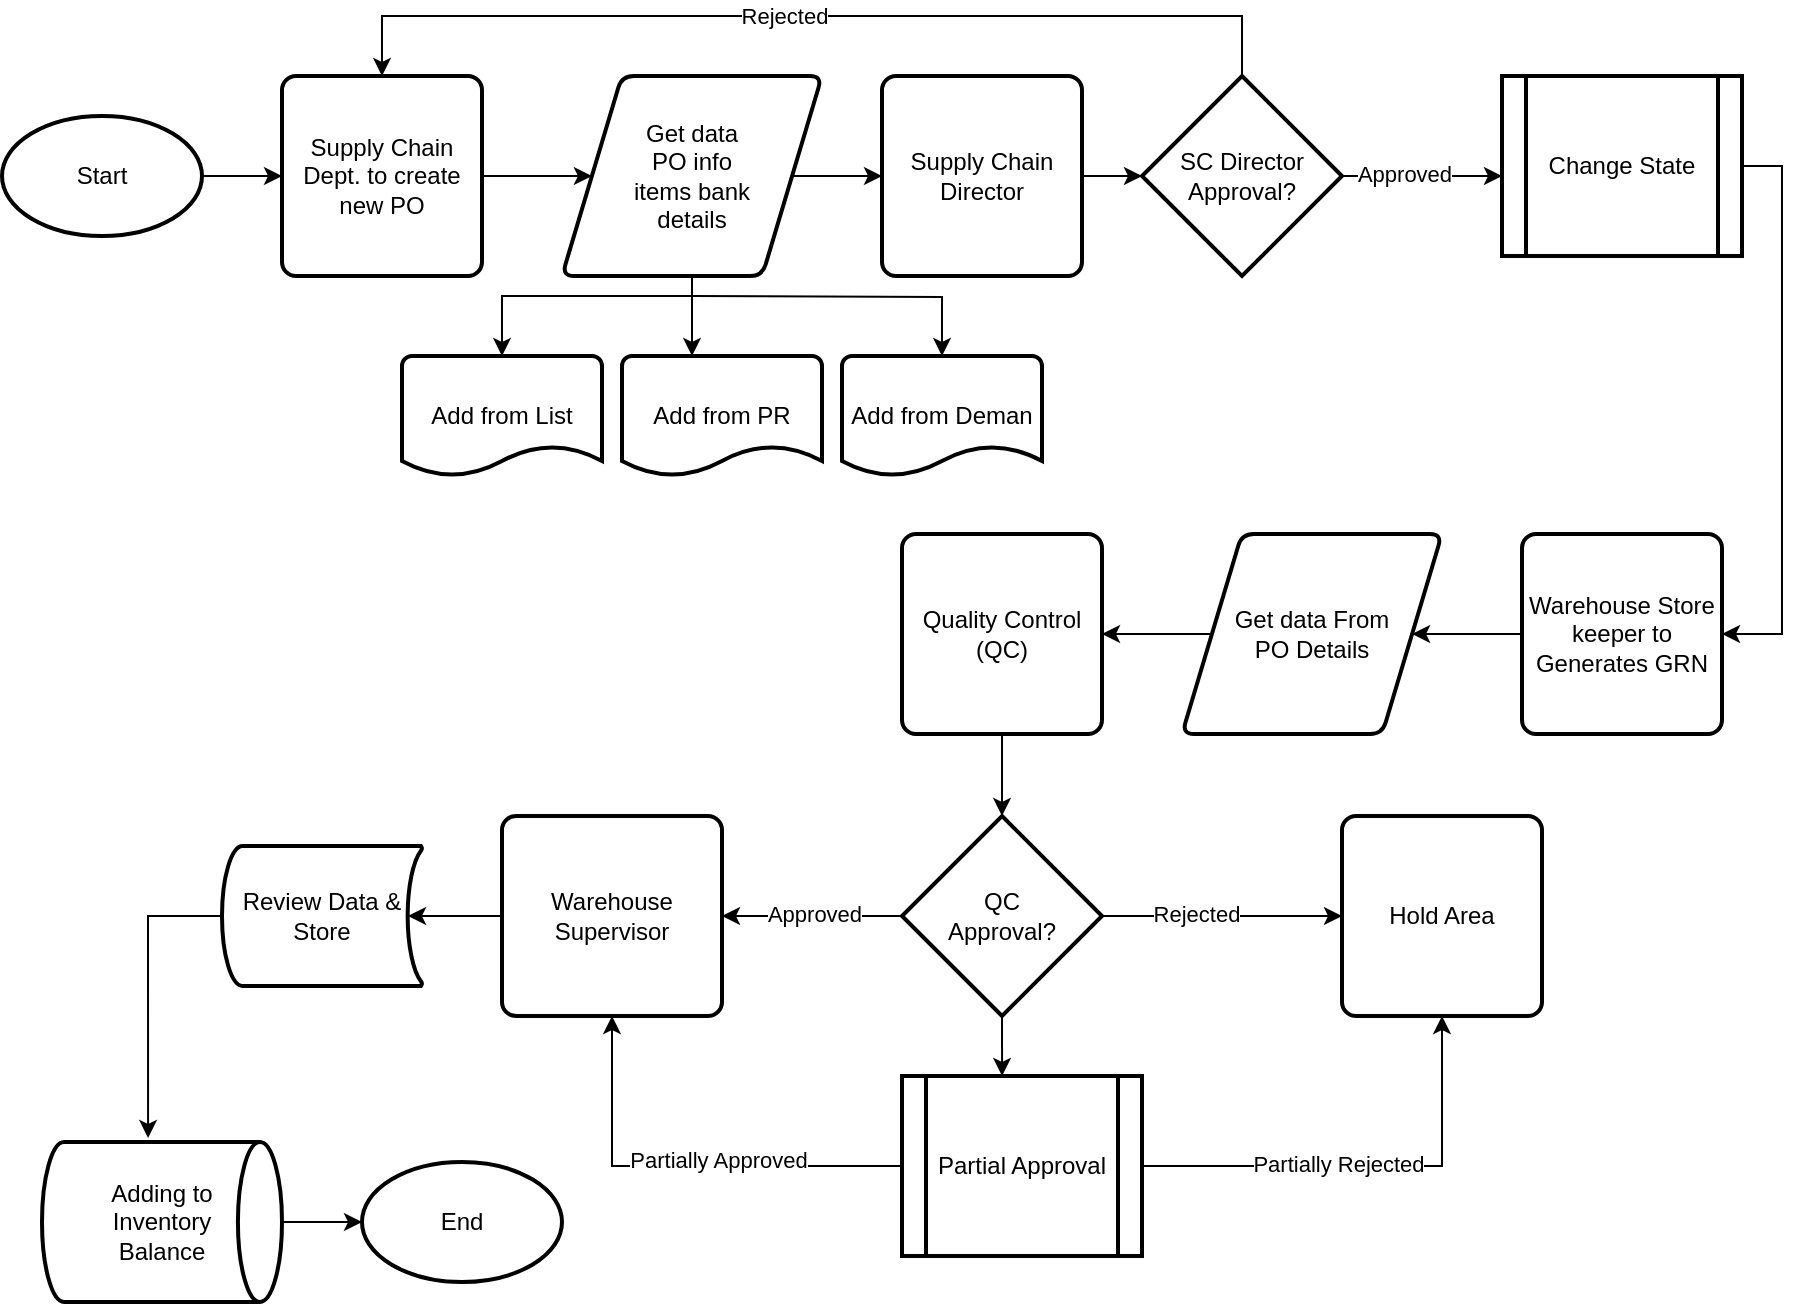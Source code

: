 <mxfile version="16.5.4" type="github">
  <diagram id="Sl7DvPXyF0ELnMigt8Z0" name="Page-1">
    <mxGraphModel dx="1422" dy="772" grid="1" gridSize="10" guides="1" tooltips="1" connect="1" arrows="1" fold="1" page="1" pageScale="1" pageWidth="850" pageHeight="1100" math="0" shadow="0">
      <root>
        <mxCell id="0" />
        <mxCell id="1" parent="0" />
        <mxCell id="mZ1JnfvrI32sSIvTxbj3-1" value="" style="edgeStyle=orthogonalEdgeStyle;rounded=0;orthogonalLoop=1;jettySize=auto;html=1;entryX=0;entryY=0.5;entryDx=0;entryDy=0;" parent="1" source="mZ1JnfvrI32sSIvTxbj3-2" target="mZ1JnfvrI32sSIvTxbj3-4" edge="1">
          <mxGeometry relative="1" as="geometry">
            <mxPoint x="540" y="400" as="targetPoint" />
          </mxGeometry>
        </mxCell>
        <mxCell id="mZ1JnfvrI32sSIvTxbj3-2" value="Start" style="strokeWidth=2;html=1;shape=mxgraph.flowchart.start_1;whiteSpace=wrap;" parent="1" vertex="1">
          <mxGeometry x="20" y="90" width="100" height="60" as="geometry" />
        </mxCell>
        <mxCell id="mZ1JnfvrI32sSIvTxbj3-3" style="edgeStyle=orthogonalEdgeStyle;rounded=0;orthogonalLoop=1;jettySize=auto;html=1;entryX=0;entryY=0.5;entryDx=0;entryDy=0;" parent="1" source="mZ1JnfvrI32sSIvTxbj3-4" target="mZ1JnfvrI32sSIvTxbj3-9" edge="1">
          <mxGeometry relative="1" as="geometry" />
        </mxCell>
        <mxCell id="mZ1JnfvrI32sSIvTxbj3-4" value="Supply Chain Dept. to create new PO" style="rounded=1;whiteSpace=wrap;html=1;absoluteArcSize=1;arcSize=14;strokeWidth=2;" parent="1" vertex="1">
          <mxGeometry x="160" y="70" width="100" height="100" as="geometry" />
        </mxCell>
        <mxCell id="mZ1JnfvrI32sSIvTxbj3-5" style="edgeStyle=orthogonalEdgeStyle;rounded=0;orthogonalLoop=1;jettySize=auto;html=1;entryX=0.35;entryY=0;entryDx=0;entryDy=0;entryPerimeter=0;" parent="1" source="mZ1JnfvrI32sSIvTxbj3-9" target="mZ1JnfvrI32sSIvTxbj3-11" edge="1">
          <mxGeometry relative="1" as="geometry" />
        </mxCell>
        <mxCell id="mZ1JnfvrI32sSIvTxbj3-6" style="edgeStyle=orthogonalEdgeStyle;rounded=0;orthogonalLoop=1;jettySize=auto;html=1;entryX=0.5;entryY=0;entryDx=0;entryDy=0;entryPerimeter=0;" parent="1" target="mZ1JnfvrI32sSIvTxbj3-10" edge="1">
          <mxGeometry relative="1" as="geometry">
            <mxPoint x="365" y="180" as="sourcePoint" />
          </mxGeometry>
        </mxCell>
        <mxCell id="mZ1JnfvrI32sSIvTxbj3-7" style="edgeStyle=orthogonalEdgeStyle;rounded=0;orthogonalLoop=1;jettySize=auto;html=1;exitX=0.5;exitY=1;exitDx=0;exitDy=0;entryX=0.5;entryY=0;entryDx=0;entryDy=0;entryPerimeter=0;" parent="1" source="mZ1JnfvrI32sSIvTxbj3-9" target="mZ1JnfvrI32sSIvTxbj3-12" edge="1">
          <mxGeometry relative="1" as="geometry">
            <Array as="points">
              <mxPoint x="365" y="180" />
              <mxPoint x="270" y="180" />
            </Array>
          </mxGeometry>
        </mxCell>
        <mxCell id="mZ1JnfvrI32sSIvTxbj3-8" style="edgeStyle=orthogonalEdgeStyle;rounded=0;orthogonalLoop=1;jettySize=auto;html=1;exitX=1;exitY=0.5;exitDx=0;exitDy=0;entryX=0;entryY=0.5;entryDx=0;entryDy=0;" parent="1" source="mZ1JnfvrI32sSIvTxbj3-9" target="mZ1JnfvrI32sSIvTxbj3-14" edge="1">
          <mxGeometry relative="1" as="geometry" />
        </mxCell>
        <mxCell id="mZ1JnfvrI32sSIvTxbj3-9" value="Get data&lt;br&gt;PO info &lt;br&gt;items bank&lt;br&gt;details" style="shape=parallelogram;html=1;strokeWidth=2;perimeter=parallelogramPerimeter;whiteSpace=wrap;rounded=1;arcSize=12;size=0.23;" parent="1" vertex="1">
          <mxGeometry x="300" y="70" width="130" height="100" as="geometry" />
        </mxCell>
        <mxCell id="mZ1JnfvrI32sSIvTxbj3-10" value="Add from Deman" style="strokeWidth=2;html=1;shape=mxgraph.flowchart.document2;whiteSpace=wrap;size=0.25;" parent="1" vertex="1">
          <mxGeometry x="440" y="210" width="100" height="60" as="geometry" />
        </mxCell>
        <mxCell id="mZ1JnfvrI32sSIvTxbj3-11" value="Add from PR" style="strokeWidth=2;html=1;shape=mxgraph.flowchart.document2;whiteSpace=wrap;size=0.25;" parent="1" vertex="1">
          <mxGeometry x="330" y="210" width="100" height="60" as="geometry" />
        </mxCell>
        <mxCell id="mZ1JnfvrI32sSIvTxbj3-12" value="Add from List" style="strokeWidth=2;html=1;shape=mxgraph.flowchart.document2;whiteSpace=wrap;size=0.25;" parent="1" vertex="1">
          <mxGeometry x="220" y="210" width="100" height="60" as="geometry" />
        </mxCell>
        <mxCell id="mZ1JnfvrI32sSIvTxbj3-13" style="edgeStyle=orthogonalEdgeStyle;rounded=0;orthogonalLoop=1;jettySize=auto;html=1;entryX=0;entryY=0.5;entryDx=0;entryDy=0;entryPerimeter=0;" parent="1" source="mZ1JnfvrI32sSIvTxbj3-14" target="mZ1JnfvrI32sSIvTxbj3-19" edge="1">
          <mxGeometry relative="1" as="geometry" />
        </mxCell>
        <mxCell id="mZ1JnfvrI32sSIvTxbj3-14" value="Supply Chain Director" style="rounded=1;whiteSpace=wrap;html=1;absoluteArcSize=1;arcSize=14;strokeWidth=2;" parent="1" vertex="1">
          <mxGeometry x="460" y="70" width="100" height="100" as="geometry" />
        </mxCell>
        <mxCell id="mZ1JnfvrI32sSIvTxbj3-15" style="edgeStyle=orthogonalEdgeStyle;rounded=0;orthogonalLoop=1;jettySize=auto;html=1;exitX=0.5;exitY=0;exitDx=0;exitDy=0;exitPerimeter=0;entryX=0.5;entryY=0;entryDx=0;entryDy=0;" parent="1" source="mZ1JnfvrI32sSIvTxbj3-19" target="mZ1JnfvrI32sSIvTxbj3-4" edge="1">
          <mxGeometry relative="1" as="geometry">
            <Array as="points">
              <mxPoint x="640" y="40" />
              <mxPoint x="210" y="40" />
            </Array>
          </mxGeometry>
        </mxCell>
        <mxCell id="mZ1JnfvrI32sSIvTxbj3-16" value="Rejected" style="edgeLabel;html=1;align=center;verticalAlign=middle;resizable=0;points=[];" parent="mZ1JnfvrI32sSIvTxbj3-15" vertex="1" connectable="0">
          <mxGeometry x="0.057" relative="1" as="geometry">
            <mxPoint as="offset" />
          </mxGeometry>
        </mxCell>
        <mxCell id="mZ1JnfvrI32sSIvTxbj3-17" value="" style="edgeStyle=orthogonalEdgeStyle;rounded=0;orthogonalLoop=1;jettySize=auto;html=1;" parent="1" source="mZ1JnfvrI32sSIvTxbj3-19" target="mZ1JnfvrI32sSIvTxbj3-21" edge="1">
          <mxGeometry relative="1" as="geometry">
            <Array as="points">
              <mxPoint x="740" y="120" />
              <mxPoint x="740" y="120" />
            </Array>
          </mxGeometry>
        </mxCell>
        <mxCell id="mZ1JnfvrI32sSIvTxbj3-18" value="Approved" style="edgeLabel;html=1;align=center;verticalAlign=middle;resizable=0;points=[];" parent="mZ1JnfvrI32sSIvTxbj3-17" vertex="1" connectable="0">
          <mxGeometry x="-0.225" y="1" relative="1" as="geometry">
            <mxPoint as="offset" />
          </mxGeometry>
        </mxCell>
        <mxCell id="mZ1JnfvrI32sSIvTxbj3-19" value="SC Director Approval?" style="strokeWidth=2;html=1;shape=mxgraph.flowchart.decision;whiteSpace=wrap;" parent="1" vertex="1">
          <mxGeometry x="590" y="70" width="100" height="100" as="geometry" />
        </mxCell>
        <mxCell id="mZ1JnfvrI32sSIvTxbj3-20" style="edgeStyle=orthogonalEdgeStyle;rounded=0;orthogonalLoop=1;jettySize=auto;html=1;exitX=1;exitY=0.5;exitDx=0;exitDy=0;entryX=1;entryY=0.5;entryDx=0;entryDy=0;" parent="1" source="mZ1JnfvrI32sSIvTxbj3-21" target="mZ1JnfvrI32sSIvTxbj3-23" edge="1">
          <mxGeometry relative="1" as="geometry">
            <mxPoint x="910" y="360" as="targetPoint" />
          </mxGeometry>
        </mxCell>
        <mxCell id="mZ1JnfvrI32sSIvTxbj3-21" value="Change State" style="shape=process;whiteSpace=wrap;html=1;backgroundOutline=1;strokeWidth=2;" parent="1" vertex="1">
          <mxGeometry x="770" y="70" width="120" height="90" as="geometry" />
        </mxCell>
        <mxCell id="mZ1JnfvrI32sSIvTxbj3-22" style="edgeStyle=orthogonalEdgeStyle;rounded=0;orthogonalLoop=1;jettySize=auto;html=1;entryX=1;entryY=0.5;entryDx=0;entryDy=0;" parent="1" source="mZ1JnfvrI32sSIvTxbj3-23" target="mZ1JnfvrI32sSIvTxbj3-25" edge="1">
          <mxGeometry relative="1" as="geometry" />
        </mxCell>
        <mxCell id="mZ1JnfvrI32sSIvTxbj3-23" value="Warehouse Store keeper to Generates GRN" style="rounded=1;whiteSpace=wrap;html=1;absoluteArcSize=1;arcSize=14;strokeWidth=2;" parent="1" vertex="1">
          <mxGeometry x="780" y="299" width="100" height="100" as="geometry" />
        </mxCell>
        <mxCell id="mZ1JnfvrI32sSIvTxbj3-24" style="edgeStyle=orthogonalEdgeStyle;rounded=0;orthogonalLoop=1;jettySize=auto;html=1;entryX=1;entryY=0.5;entryDx=0;entryDy=0;" parent="1" source="mZ1JnfvrI32sSIvTxbj3-25" target="mZ1JnfvrI32sSIvTxbj3-27" edge="1">
          <mxGeometry relative="1" as="geometry" />
        </mxCell>
        <mxCell id="mZ1JnfvrI32sSIvTxbj3-25" value="Get data From&lt;br&gt;PO Details" style="shape=parallelogram;html=1;strokeWidth=2;perimeter=parallelogramPerimeter;whiteSpace=wrap;rounded=1;arcSize=12;size=0.23;" parent="1" vertex="1">
          <mxGeometry x="610" y="299" width="130" height="100" as="geometry" />
        </mxCell>
        <mxCell id="mZ1JnfvrI32sSIvTxbj3-26" style="edgeStyle=orthogonalEdgeStyle;rounded=0;orthogonalLoop=1;jettySize=auto;html=1;exitX=0.5;exitY=1;exitDx=0;exitDy=0;entryX=0.5;entryY=0;entryDx=0;entryDy=0;entryPerimeter=0;" parent="1" source="mZ1JnfvrI32sSIvTxbj3-27" target="mZ1JnfvrI32sSIvTxbj3-29" edge="1">
          <mxGeometry relative="1" as="geometry" />
        </mxCell>
        <mxCell id="mZ1JnfvrI32sSIvTxbj3-27" value="Quality Control&lt;br&gt;(QC)" style="rounded=1;whiteSpace=wrap;html=1;absoluteArcSize=1;arcSize=14;strokeWidth=2;" parent="1" vertex="1">
          <mxGeometry x="470" y="299" width="100" height="100" as="geometry" />
        </mxCell>
        <mxCell id="mZ1JnfvrI32sSIvTxbj3-28" style="edgeStyle=orthogonalEdgeStyle;rounded=0;orthogonalLoop=1;jettySize=auto;html=1;exitX=0.5;exitY=1;exitDx=0;exitDy=0;exitPerimeter=0;entryX=0.417;entryY=0;entryDx=0;entryDy=0;entryPerimeter=0;" parent="1" source="mZ1JnfvrI32sSIvTxbj3-29" target="mZ1JnfvrI32sSIvTxbj3-41" edge="1">
          <mxGeometry relative="1" as="geometry" />
        </mxCell>
        <mxCell id="mZ1JnfvrI32sSIvTxbj3-29" value="QC&lt;br&gt;Approval?" style="strokeWidth=2;html=1;shape=mxgraph.flowchart.decision;whiteSpace=wrap;" parent="1" vertex="1">
          <mxGeometry x="470" y="440" width="100" height="100" as="geometry" />
        </mxCell>
        <mxCell id="mZ1JnfvrI32sSIvTxbj3-30" value="Hold Area" style="rounded=1;whiteSpace=wrap;html=1;absoluteArcSize=1;arcSize=14;strokeWidth=2;" parent="1" vertex="1">
          <mxGeometry x="690" y="440" width="100" height="100" as="geometry" />
        </mxCell>
        <mxCell id="mZ1JnfvrI32sSIvTxbj3-31" value="" style="edgeStyle=orthogonalEdgeStyle;rounded=0;orthogonalLoop=1;jettySize=auto;html=1;exitX=1;exitY=0.5;exitDx=0;exitDy=0;exitPerimeter=0;entryX=0;entryY=0.5;entryDx=0;entryDy=0;" parent="1" source="mZ1JnfvrI32sSIvTxbj3-29" target="mZ1JnfvrI32sSIvTxbj3-30" edge="1">
          <mxGeometry relative="1" as="geometry">
            <mxPoint x="700" y="160" as="sourcePoint" />
            <mxPoint x="780" y="160" as="targetPoint" />
            <Array as="points">
              <mxPoint x="590" y="490" />
              <mxPoint x="590" y="490" />
            </Array>
          </mxGeometry>
        </mxCell>
        <mxCell id="mZ1JnfvrI32sSIvTxbj3-32" value="Rejected" style="edgeLabel;html=1;align=center;verticalAlign=middle;resizable=0;points=[];" parent="mZ1JnfvrI32sSIvTxbj3-31" vertex="1" connectable="0">
          <mxGeometry x="-0.225" y="1" relative="1" as="geometry">
            <mxPoint as="offset" />
          </mxGeometry>
        </mxCell>
        <mxCell id="mZ1JnfvrI32sSIvTxbj3-33" value="" style="edgeStyle=orthogonalEdgeStyle;rounded=0;orthogonalLoop=1;jettySize=auto;html=1;exitX=0;exitY=0.5;exitDx=0;exitDy=0;exitPerimeter=0;entryX=1;entryY=0.5;entryDx=0;entryDy=0;" parent="1" source="mZ1JnfvrI32sSIvTxbj3-29" target="mZ1JnfvrI32sSIvTxbj3-36" edge="1">
          <mxGeometry relative="1" as="geometry">
            <mxPoint x="440" y="490" as="sourcePoint" />
            <mxPoint x="280" y="489.5" as="targetPoint" />
            <Array as="points" />
          </mxGeometry>
        </mxCell>
        <mxCell id="mZ1JnfvrI32sSIvTxbj3-34" value="Approved" style="edgeLabel;html=1;align=center;verticalAlign=middle;resizable=0;points=[];" parent="mZ1JnfvrI32sSIvTxbj3-33" vertex="1" connectable="0">
          <mxGeometry x="-0.225" y="1" relative="1" as="geometry">
            <mxPoint x="-9" y="-2" as="offset" />
          </mxGeometry>
        </mxCell>
        <mxCell id="mZ1JnfvrI32sSIvTxbj3-35" style="edgeStyle=orthogonalEdgeStyle;rounded=0;orthogonalLoop=1;jettySize=auto;html=1;entryX=0.93;entryY=0.5;entryDx=0;entryDy=0;entryPerimeter=0;" parent="1" source="mZ1JnfvrI32sSIvTxbj3-36" target="mZ1JnfvrI32sSIvTxbj3-43" edge="1">
          <mxGeometry relative="1" as="geometry" />
        </mxCell>
        <mxCell id="mZ1JnfvrI32sSIvTxbj3-36" value="Warehouse&lt;br&gt;Supervisor" style="rounded=1;whiteSpace=wrap;html=1;absoluteArcSize=1;arcSize=14;strokeWidth=2;" parent="1" vertex="1">
          <mxGeometry x="270" y="440" width="110" height="100" as="geometry" />
        </mxCell>
        <mxCell id="mZ1JnfvrI32sSIvTxbj3-37" style="edgeStyle=orthogonalEdgeStyle;rounded=0;orthogonalLoop=1;jettySize=auto;html=1;exitX=1;exitY=0.5;exitDx=0;exitDy=0;entryX=0.5;entryY=1;entryDx=0;entryDy=0;" parent="1" source="mZ1JnfvrI32sSIvTxbj3-41" target="mZ1JnfvrI32sSIvTxbj3-30" edge="1">
          <mxGeometry relative="1" as="geometry" />
        </mxCell>
        <mxCell id="mZ1JnfvrI32sSIvTxbj3-38" value="Partially Rejected" style="edgeLabel;html=1;align=center;verticalAlign=middle;resizable=0;points=[];" parent="mZ1JnfvrI32sSIvTxbj3-37" vertex="1" connectable="0">
          <mxGeometry x="-0.129" y="1" relative="1" as="geometry">
            <mxPoint as="offset" />
          </mxGeometry>
        </mxCell>
        <mxCell id="mZ1JnfvrI32sSIvTxbj3-39" style="edgeStyle=orthogonalEdgeStyle;rounded=0;orthogonalLoop=1;jettySize=auto;html=1;entryX=0.5;entryY=1;entryDx=0;entryDy=0;" parent="1" source="mZ1JnfvrI32sSIvTxbj3-41" target="mZ1JnfvrI32sSIvTxbj3-36" edge="1">
          <mxGeometry relative="1" as="geometry" />
        </mxCell>
        <mxCell id="mZ1JnfvrI32sSIvTxbj3-40" value="Partially Approved" style="edgeLabel;html=1;align=center;verticalAlign=middle;resizable=0;points=[];" parent="mZ1JnfvrI32sSIvTxbj3-39" vertex="1" connectable="0">
          <mxGeometry x="-0.164" y="-3" relative="1" as="geometry">
            <mxPoint as="offset" />
          </mxGeometry>
        </mxCell>
        <mxCell id="mZ1JnfvrI32sSIvTxbj3-41" value="Partial Approval" style="shape=process;whiteSpace=wrap;html=1;backgroundOutline=1;strokeWidth=2;" parent="1" vertex="1">
          <mxGeometry x="470" y="570" width="120" height="90" as="geometry" />
        </mxCell>
        <mxCell id="mZ1JnfvrI32sSIvTxbj3-42" style="edgeStyle=orthogonalEdgeStyle;rounded=0;orthogonalLoop=1;jettySize=auto;html=1;entryX=0.442;entryY=-0.025;entryDx=0;entryDy=0;entryPerimeter=0;exitX=0;exitY=0.5;exitDx=0;exitDy=0;exitPerimeter=0;" parent="1" source="mZ1JnfvrI32sSIvTxbj3-43" target="mZ1JnfvrI32sSIvTxbj3-46" edge="1">
          <mxGeometry relative="1" as="geometry">
            <Array as="points">
              <mxPoint x="93" y="490" />
            </Array>
          </mxGeometry>
        </mxCell>
        <mxCell id="mZ1JnfvrI32sSIvTxbj3-43" value="Review Data &amp;amp; Store" style="strokeWidth=2;html=1;shape=mxgraph.flowchart.stored_data;whiteSpace=wrap;" parent="1" vertex="1">
          <mxGeometry x="130" y="455" width="100" height="70" as="geometry" />
        </mxCell>
        <mxCell id="mZ1JnfvrI32sSIvTxbj3-44" style="edgeStyle=orthogonalEdgeStyle;rounded=0;orthogonalLoop=1;jettySize=auto;html=1;exitX=0.5;exitY=1;exitDx=0;exitDy=0;exitPerimeter=0;" parent="1" source="mZ1JnfvrI32sSIvTxbj3-43" target="mZ1JnfvrI32sSIvTxbj3-43" edge="1">
          <mxGeometry relative="1" as="geometry" />
        </mxCell>
        <mxCell id="mZ1JnfvrI32sSIvTxbj3-45" style="edgeStyle=orthogonalEdgeStyle;rounded=0;orthogonalLoop=1;jettySize=auto;html=1;exitX=1;exitY=0.5;exitDx=0;exitDy=0;exitPerimeter=0;entryX=0;entryY=0.5;entryDx=0;entryDy=0;entryPerimeter=0;" parent="1" source="mZ1JnfvrI32sSIvTxbj3-46" target="mZ1JnfvrI32sSIvTxbj3-47" edge="1">
          <mxGeometry relative="1" as="geometry" />
        </mxCell>
        <mxCell id="mZ1JnfvrI32sSIvTxbj3-46" value="Adding to&lt;br&gt;Inventory&lt;br&gt;Balance" style="strokeWidth=2;html=1;shape=mxgraph.flowchart.direct_data;whiteSpace=wrap;" parent="1" vertex="1">
          <mxGeometry x="40" y="603" width="120" height="80" as="geometry" />
        </mxCell>
        <mxCell id="mZ1JnfvrI32sSIvTxbj3-47" value="End" style="strokeWidth=2;html=1;shape=mxgraph.flowchart.start_1;whiteSpace=wrap;" parent="1" vertex="1">
          <mxGeometry x="200" y="613" width="100" height="60" as="geometry" />
        </mxCell>
      </root>
    </mxGraphModel>
  </diagram>
</mxfile>

